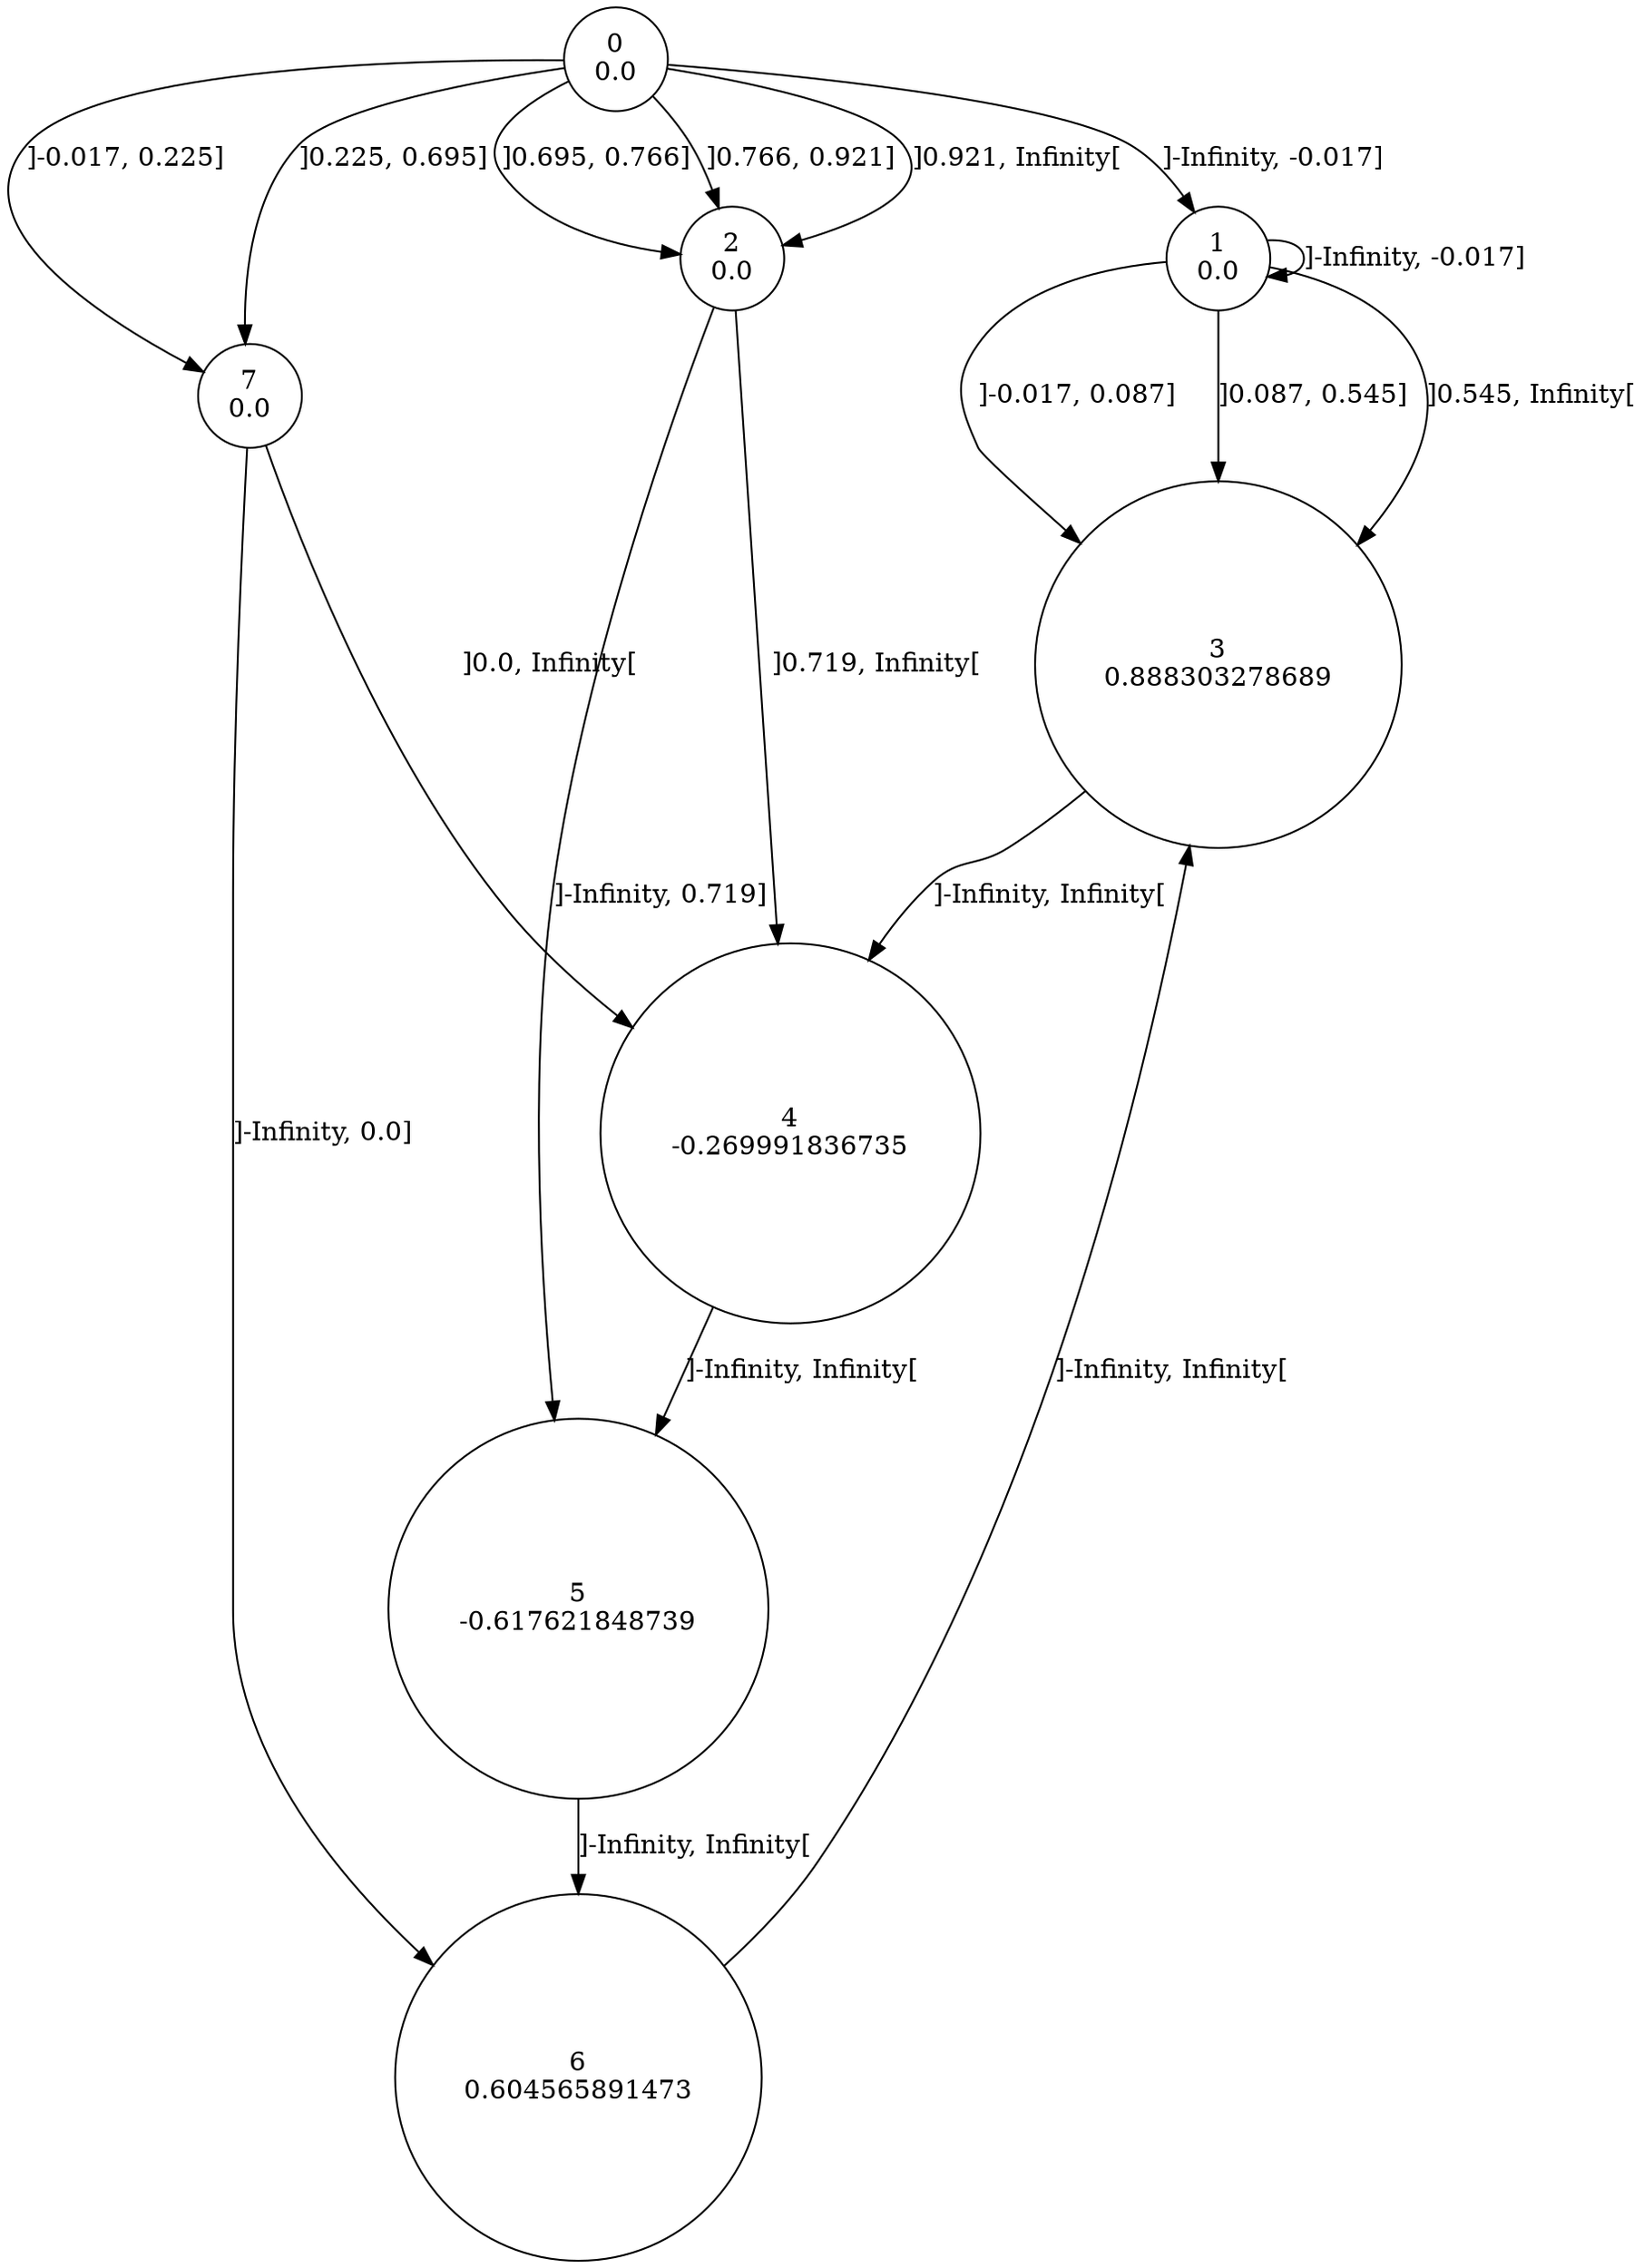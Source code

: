 digraph a {
0 [shape=circle, label="0\n0.0"];
	0 -> 1 [label="]-Infinity, -0.017]"];
	0 -> 7 [label="]-0.017, 0.225]"];
	0 -> 7 [label="]0.225, 0.695]"];
	0 -> 2 [label="]0.695, 0.766]"];
	0 -> 2 [label="]0.766, 0.921]"];
	0 -> 2 [label="]0.921, Infinity["];
1 [shape=circle, label="1\n0.0"];
	1 -> 1 [label="]-Infinity, -0.017]"];
	1 -> 3 [label="]-0.017, 0.087]"];
	1 -> 3 [label="]0.087, 0.545]"];
	1 -> 3 [label="]0.545, Infinity["];
2 [shape=circle, label="2\n0.0"];
	2 -> 5 [label="]-Infinity, 0.719]"];
	2 -> 4 [label="]0.719, Infinity["];
3 [shape=circle, label="3\n0.888303278689"];
	3 -> 4 [label="]-Infinity, Infinity["];
4 [shape=circle, label="4\n-0.269991836735"];
	4 -> 5 [label="]-Infinity, Infinity["];
5 [shape=circle, label="5\n-0.617621848739"];
	5 -> 6 [label="]-Infinity, Infinity["];
6 [shape=circle, label="6\n0.604565891473"];
	6 -> 3 [label="]-Infinity, Infinity["];
7 [shape=circle, label="7\n0.0"];
	7 -> 6 [label="]-Infinity, 0.0]"];
	7 -> 4 [label="]0.0, Infinity["];
}